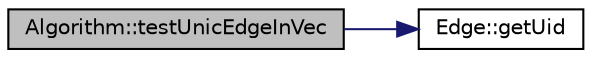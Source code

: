 digraph "Algorithm::testUnicEdgeInVec"
{
  edge [fontname="Helvetica",fontsize="10",labelfontname="Helvetica",labelfontsize="10"];
  node [fontname="Helvetica",fontsize="10",shape=record];
  rankdir="LR";
  Node314 [label="Algorithm::testUnicEdgeInVec",height=0.2,width=0.4,color="black", fillcolor="grey75", style="filled", fontcolor="black"];
  Node314 -> Node315 [color="midnightblue",fontsize="10",style="solid"];
  Node315 [label="Edge::getUid",height=0.2,width=0.4,color="black", fillcolor="white", style="filled",URL="$class_edge.html#abf97244f7446b4192dfa1e87a156920d",tooltip="Getter UID. "];
}
